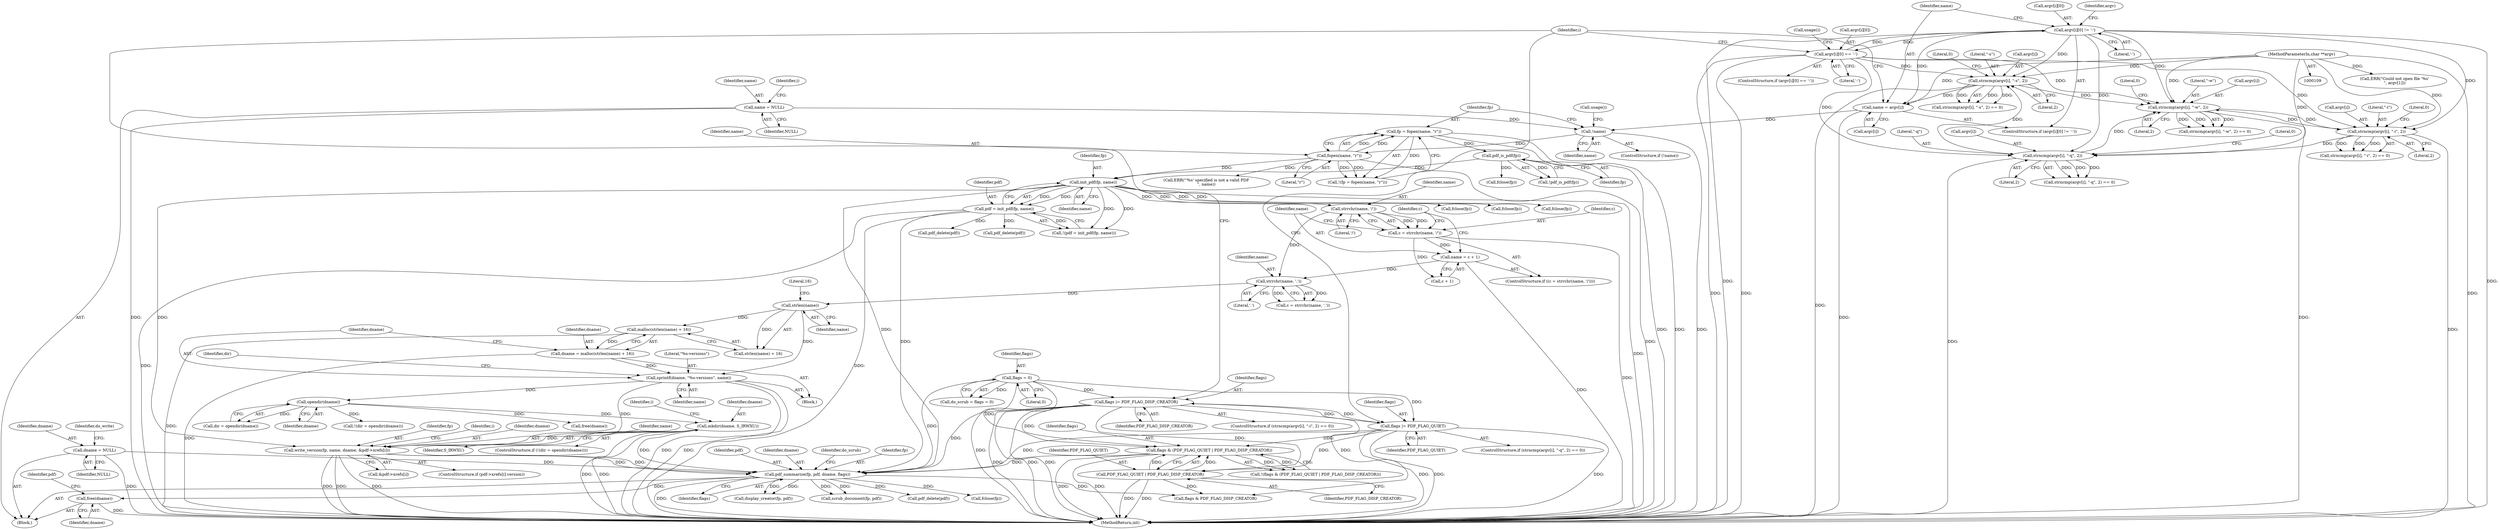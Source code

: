 digraph "0_pdfresurrect_0c4120fffa3dffe97b95c486a120eded82afe8a6@API" {
"1000432" [label="(Call,free(dname))"];
"1000413" [label="(Call,pdf_summarize(fp, pdf, dname, flags))"];
"1000403" [label="(Call,write_version(fp, name, dname, &pdf->xrefs[i]))"];
"1000262" [label="(Call,init_pdf(fp, name))"];
"1000247" [label="(Call,pdf_is_pdf(fp))"];
"1000230" [label="(Call,fp = fopen(name, \"r\"))"];
"1000232" [label="(Call,fopen(name, \"r\"))"];
"1000225" [label="(Call,!name)"];
"1000209" [label="(Call,name = argv[i])"];
"1000190" [label="(Call,strncmp(argv[i], \"-s\", 2))"];
"1000177" [label="(Call,strncmp(argv[i], \"-q\", 2))"];
"1000216" [label="(Call,argv[i][0] == '-')"];
"1000202" [label="(Call,argv[i][0] != '-')"];
"1000164" [label="(Call,strncmp(argv[i], \"-i\", 2))"];
"1000151" [label="(Call,strncmp(argv[i], \"-w\", 2))"];
"1000111" [label="(MethodParameterIn,char **argv)"];
"1000136" [label="(Call,name = NULL)"];
"1000356" [label="(Call,sprintf(dname, \"%s-versions\", name))"];
"1000349" [label="(Call,dname = malloc(strlen(name) + 16))"];
"1000351" [label="(Call,malloc(strlen(name) + 16))"];
"1000353" [label="(Call,strlen(name))"];
"1000342" [label="(Call,strrchr(name, '.'))"];
"1000331" [label="(Call,strrchr(name, '/'))"];
"1000334" [label="(Call,name = c + 1)"];
"1000329" [label="(Call,c = strrchr(name, '/'))"];
"1000366" [label="(Call,mkdir(dname, S_IRWXU))"];
"1000364" [label="(Call,opendir(dname))"];
"1000260" [label="(Call,pdf = init_pdf(fp, name))"];
"1000322" [label="(Call,dname = NULL)"];
"1000171" [label="(Call,flags |= PDF_FLAG_DISP_CREATOR)"];
"1000184" [label="(Call,flags |= PDF_FLAG_QUIET)"];
"1000133" [label="(Call,flags = 0)"];
"1000303" [label="(Call,flags & (PDF_FLAG_QUIET | PDF_FLAG_DISP_CREATOR))"];
"1000305" [label="(Call,PDF_FLAG_QUIET | PDF_FLAG_DISP_CREATOR)"];
"1000334" [label="(Call,name = c + 1)"];
"1000219" [label="(Identifier,argv)"];
"1000253" [label="(Call,fclose(fp))"];
"1000264" [label="(Identifier,name)"];
"1000211" [label="(Call,argv[i])"];
"1000246" [label="(Call,!pdf_is_pdf(fp))"];
"1000336" [label="(Call,c + 1)"];
"1000202" [label="(Call,argv[i][0] != '-')"];
"1000216" [label="(Call,argv[i][0] == '-')"];
"1000208" [label="(Literal,'-')"];
"1000333" [label="(Literal,'/')"];
"1000358" [label="(Literal,\"%s-versions\")"];
"1000224" [label="(ControlStructure,if (!name))"];
"1000263" [label="(Identifier,fp)"];
"1000201" [label="(ControlStructure,if (argv[i][0] != '-'))"];
"1000324" [label="(Identifier,NULL)"];
"1000435" [label="(Identifier,pdf)"];
"1000210" [label="(Identifier,name)"];
"1000427" [label="(Call,display_creator(fp, pdf))"];
"1000134" [label="(Identifier,flags)"];
"1000155" [label="(Literal,\"-w\")"];
"1000404" [label="(Identifier,fp)"];
"1000302" [label="(Call,!(flags & (PDF_FLAG_QUIET | PDF_FLAG_DISP_CREATOR)))"];
"1000209" [label="(Call,name = argv[i])"];
"1000332" [label="(Identifier,name)"];
"1000177" [label="(Call,strncmp(argv[i], \"-q\", 2))"];
"1000231" [label="(Identifier,fp)"];
"1000225" [label="(Call,!name)"];
"1000138" [label="(Identifier,NULL)"];
"1000331" [label="(Call,strrchr(name, '/'))"];
"1000342" [label="(Call,strrchr(name, '.'))"];
"1000343" [label="(Identifier,name)"];
"1000361" [label="(Call,!(dir = opendir(dname)))"];
"1000112" [label="(Block,)"];
"1000250" [label="(Call,ERR(\"'%s' specified is not a valid PDF\n\", name))"];
"1000195" [label="(Literal,2)"];
"1000151" [label="(Call,strncmp(argv[i], \"-w\", 2))"];
"1000357" [label="(Identifier,dname)"];
"1000306" [label="(Identifier,PDF_FLAG_QUIET)"];
"1000322" [label="(Call,dname = NULL)"];
"1000169" [label="(Literal,2)"];
"1000432" [label="(Call,free(dname))"];
"1000368" [label="(Identifier,S_IRWXU)"];
"1000172" [label="(Identifier,flags)"];
"1000366" [label="(Call,mkdir(dname, S_IRWXU))"];
"1000394" [label="(Identifier,i)"];
"1000173" [label="(Identifier,PDF_FLAG_DISP_CREATOR)"];
"1000226" [label="(Identifier,name)"];
"1000186" [label="(Identifier,PDF_FLAG_QUIET)"];
"1000176" [label="(Call,strncmp(argv[i], \"-q\", 2) == 0)"];
"1000352" [label="(Call,strlen(name) + 16)"];
"1000248" [label="(Identifier,fp)"];
"1000354" [label="(Identifier,name)"];
"1000136" [label="(Call,name = NULL)"];
"1000133" [label="(Call,flags = 0)"];
"1000184" [label="(Call,flags |= PDF_FLAG_QUIET)"];
"1000416" [label="(Identifier,dname)"];
"1000259" [label="(Call,!(pdf = init_pdf(fp, name)))"];
"1000318" [label="(Call,pdf_delete(pdf))"];
"1000351" [label="(Call,malloc(strlen(name) + 16))"];
"1000305" [label="(Call,PDF_FLAG_QUIET | PDF_FLAG_DISP_CREATOR)"];
"1000194" [label="(Literal,\"-s\")"];
"1000353" [label="(Call,strlen(name))"];
"1000367" [label="(Identifier,dname)"];
"1000335" [label="(Identifier,name)"];
"1000217" [label="(Call,argv[i][0])"];
"1000350" [label="(Identifier,dname)"];
"1000183" [label="(Literal,0)"];
"1000232" [label="(Call,fopen(name, \"r\"))"];
"1000111" [label="(MethodParameterIn,char **argv)"];
"1000165" [label="(Call,argv[i])"];
"1000323" [label="(Identifier,dname)"];
"1000307" [label="(Identifier,PDF_FLAG_DISP_CREATOR)"];
"1000162" [label="(ControlStructure,if (strncmp(argv[i], \"-i\", 2) == 0))"];
"1000419" [label="(Identifier,do_scrub)"];
"1000266" [label="(Call,fclose(fp))"];
"1000328" [label="(ControlStructure,if ((c = strrchr(name, '/'))))"];
"1000379" [label="(Call,pdf_delete(pdf))"];
"1000156" [label="(Literal,2)"];
"1000363" [label="(Identifier,dir)"];
"1000420" [label="(Call,scrub_document(fp, pdf))"];
"1000171" [label="(Call,flags |= PDF_FLAG_DISP_CREATOR)"];
"1000434" [label="(Call,pdf_delete(pdf))"];
"1000326" [label="(Identifier,do_write)"];
"1000247" [label="(Call,pdf_is_pdf(fp))"];
"1000189" [label="(Call,strncmp(argv[i], \"-s\", 2) == 0)"];
"1000303" [label="(Call,flags & (PDF_FLAG_QUIET | PDF_FLAG_DISP_CREATOR))"];
"1000414" [label="(Identifier,fp)"];
"1000260" [label="(Call,pdf = init_pdf(fp, name))"];
"1000147" [label="(Identifier,i)"];
"1000141" [label="(Identifier,i)"];
"1000215" [label="(ControlStructure,if (argv[i][0] == '-'))"];
"1000150" [label="(Call,strncmp(argv[i], \"-w\", 2) == 0)"];
"1000168" [label="(Literal,\"-i\")"];
"1000222" [label="(Literal,'-')"];
"1000355" [label="(Literal,16)"];
"1000373" [label="(Call,fclose(fp))"];
"1000340" [label="(Call,c = strrchr(name, '.'))"];
"1000430" [label="(Call,fclose(fp))"];
"1000417" [label="(Identifier,flags)"];
"1000227" [label="(Call,usage())"];
"1000191" [label="(Call,argv[i])"];
"1000344" [label="(Literal,'.')"];
"1000190" [label="(Call,strncmp(argv[i], \"-s\", 2))"];
"1000152" [label="(Call,argv[i])"];
"1000327" [label="(Block,)"];
"1000164" [label="(Call,strncmp(argv[i], \"-i\", 2))"];
"1000377" [label="(Call,free(dname))"];
"1000360" [label="(ControlStructure,if (!(dir = opendir(dname))))"];
"1000137" [label="(Identifier,name)"];
"1000316" [label="(Call,fclose(fp))"];
"1000362" [label="(Call,dir = opendir(dname))"];
"1000424" [label="(Call,flags & PDF_FLAG_DISP_CREATOR)"];
"1000403" [label="(Call,write_version(fp, name, dname, &pdf->xrefs[i]))"];
"1000406" [label="(Identifier,dname)"];
"1000341" [label="(Identifier,c)"];
"1000386" [label="(Identifier,i)"];
"1000170" [label="(Literal,0)"];
"1000175" [label="(ControlStructure,if (strncmp(argv[i], \"-q\", 2) == 0))"];
"1000359" [label="(Identifier,name)"];
"1000438" [label="(MethodReturn,int)"];
"1000163" [label="(Call,strncmp(argv[i], \"-i\", 2) == 0)"];
"1000349" [label="(Call,dname = malloc(strlen(name) + 16))"];
"1000203" [label="(Call,argv[i][0])"];
"1000356" [label="(Call,sprintf(dname, \"%s-versions\", name))"];
"1000230" [label="(Call,fp = fopen(name, \"r\"))"];
"1000262" [label="(Call,init_pdf(fp, name))"];
"1000395" [label="(ControlStructure,if (pdf->xrefs[i].version))"];
"1000364" [label="(Call,opendir(dname))"];
"1000157" [label="(Literal,0)"];
"1000413" [label="(Call,pdf_summarize(fp, pdf, dname, flags))"];
"1000185" [label="(Identifier,flags)"];
"1000433" [label="(Identifier,dname)"];
"1000236" [label="(Call,ERR(\"Could not open file '%s'\n\", argv[1]))"];
"1000407" [label="(Call,&pdf->xrefs[i])"];
"1000181" [label="(Literal,\"-q\")"];
"1000233" [label="(Identifier,name)"];
"1000135" [label="(Literal,0)"];
"1000415" [label="(Identifier,pdf)"];
"1000304" [label="(Identifier,flags)"];
"1000196" [label="(Literal,0)"];
"1000223" [label="(Call,usage())"];
"1000329" [label="(Call,c = strrchr(name, '/'))"];
"1000365" [label="(Identifier,dname)"];
"1000330" [label="(Identifier,c)"];
"1000178" [label="(Call,argv[i])"];
"1000405" [label="(Identifier,name)"];
"1000261" [label="(Identifier,pdf)"];
"1000131" [label="(Call,do_scrub = flags = 0)"];
"1000234" [label="(Literal,\"r\")"];
"1000182" [label="(Literal,2)"];
"1000229" [label="(Call,!(fp = fopen(name, \"r\")))"];
"1000432" -> "1000112"  [label="AST: "];
"1000432" -> "1000433"  [label="CFG: "];
"1000433" -> "1000432"  [label="AST: "];
"1000435" -> "1000432"  [label="CFG: "];
"1000432" -> "1000438"  [label="DDG: "];
"1000413" -> "1000432"  [label="DDG: "];
"1000413" -> "1000112"  [label="AST: "];
"1000413" -> "1000417"  [label="CFG: "];
"1000414" -> "1000413"  [label="AST: "];
"1000415" -> "1000413"  [label="AST: "];
"1000416" -> "1000413"  [label="AST: "];
"1000417" -> "1000413"  [label="AST: "];
"1000419" -> "1000413"  [label="CFG: "];
"1000413" -> "1000438"  [label="DDG: "];
"1000403" -> "1000413"  [label="DDG: "];
"1000403" -> "1000413"  [label="DDG: "];
"1000262" -> "1000413"  [label="DDG: "];
"1000260" -> "1000413"  [label="DDG: "];
"1000366" -> "1000413"  [label="DDG: "];
"1000322" -> "1000413"  [label="DDG: "];
"1000171" -> "1000413"  [label="DDG: "];
"1000184" -> "1000413"  [label="DDG: "];
"1000303" -> "1000413"  [label="DDG: "];
"1000133" -> "1000413"  [label="DDG: "];
"1000413" -> "1000420"  [label="DDG: "];
"1000413" -> "1000420"  [label="DDG: "];
"1000413" -> "1000424"  [label="DDG: "];
"1000413" -> "1000427"  [label="DDG: "];
"1000413" -> "1000427"  [label="DDG: "];
"1000413" -> "1000430"  [label="DDG: "];
"1000413" -> "1000434"  [label="DDG: "];
"1000403" -> "1000395"  [label="AST: "];
"1000403" -> "1000407"  [label="CFG: "];
"1000404" -> "1000403"  [label="AST: "];
"1000405" -> "1000403"  [label="AST: "];
"1000406" -> "1000403"  [label="AST: "];
"1000407" -> "1000403"  [label="AST: "];
"1000394" -> "1000403"  [label="CFG: "];
"1000403" -> "1000438"  [label="DDG: "];
"1000403" -> "1000438"  [label="DDG: "];
"1000403" -> "1000438"  [label="DDG: "];
"1000262" -> "1000403"  [label="DDG: "];
"1000356" -> "1000403"  [label="DDG: "];
"1000366" -> "1000403"  [label="DDG: "];
"1000262" -> "1000260"  [label="AST: "];
"1000262" -> "1000264"  [label="CFG: "];
"1000263" -> "1000262"  [label="AST: "];
"1000264" -> "1000262"  [label="AST: "];
"1000260" -> "1000262"  [label="CFG: "];
"1000262" -> "1000438"  [label="DDG: "];
"1000262" -> "1000259"  [label="DDG: "];
"1000262" -> "1000259"  [label="DDG: "];
"1000262" -> "1000260"  [label="DDG: "];
"1000262" -> "1000260"  [label="DDG: "];
"1000247" -> "1000262"  [label="DDG: "];
"1000232" -> "1000262"  [label="DDG: "];
"1000262" -> "1000266"  [label="DDG: "];
"1000262" -> "1000316"  [label="DDG: "];
"1000262" -> "1000331"  [label="DDG: "];
"1000262" -> "1000373"  [label="DDG: "];
"1000247" -> "1000246"  [label="AST: "];
"1000247" -> "1000248"  [label="CFG: "];
"1000248" -> "1000247"  [label="AST: "];
"1000246" -> "1000247"  [label="CFG: "];
"1000247" -> "1000246"  [label="DDG: "];
"1000230" -> "1000247"  [label="DDG: "];
"1000247" -> "1000253"  [label="DDG: "];
"1000230" -> "1000229"  [label="AST: "];
"1000230" -> "1000232"  [label="CFG: "];
"1000231" -> "1000230"  [label="AST: "];
"1000232" -> "1000230"  [label="AST: "];
"1000229" -> "1000230"  [label="CFG: "];
"1000230" -> "1000438"  [label="DDG: "];
"1000230" -> "1000438"  [label="DDG: "];
"1000230" -> "1000229"  [label="DDG: "];
"1000232" -> "1000230"  [label="DDG: "];
"1000232" -> "1000230"  [label="DDG: "];
"1000232" -> "1000234"  [label="CFG: "];
"1000233" -> "1000232"  [label="AST: "];
"1000234" -> "1000232"  [label="AST: "];
"1000232" -> "1000438"  [label="DDG: "];
"1000232" -> "1000229"  [label="DDG: "];
"1000232" -> "1000229"  [label="DDG: "];
"1000225" -> "1000232"  [label="DDG: "];
"1000232" -> "1000250"  [label="DDG: "];
"1000225" -> "1000224"  [label="AST: "];
"1000225" -> "1000226"  [label="CFG: "];
"1000226" -> "1000225"  [label="AST: "];
"1000227" -> "1000225"  [label="CFG: "];
"1000231" -> "1000225"  [label="CFG: "];
"1000225" -> "1000438"  [label="DDG: "];
"1000209" -> "1000225"  [label="DDG: "];
"1000136" -> "1000225"  [label="DDG: "];
"1000209" -> "1000201"  [label="AST: "];
"1000209" -> "1000211"  [label="CFG: "];
"1000210" -> "1000209"  [label="AST: "];
"1000211" -> "1000209"  [label="AST: "];
"1000147" -> "1000209"  [label="CFG: "];
"1000209" -> "1000438"  [label="DDG: "];
"1000190" -> "1000209"  [label="DDG: "];
"1000202" -> "1000209"  [label="DDG: "];
"1000111" -> "1000209"  [label="DDG: "];
"1000190" -> "1000189"  [label="AST: "];
"1000190" -> "1000195"  [label="CFG: "];
"1000191" -> "1000190"  [label="AST: "];
"1000194" -> "1000190"  [label="AST: "];
"1000195" -> "1000190"  [label="AST: "];
"1000196" -> "1000190"  [label="CFG: "];
"1000190" -> "1000438"  [label="DDG: "];
"1000190" -> "1000151"  [label="DDG: "];
"1000190" -> "1000189"  [label="DDG: "];
"1000190" -> "1000189"  [label="DDG: "];
"1000190" -> "1000189"  [label="DDG: "];
"1000177" -> "1000190"  [label="DDG: "];
"1000216" -> "1000190"  [label="DDG: "];
"1000202" -> "1000190"  [label="DDG: "];
"1000111" -> "1000190"  [label="DDG: "];
"1000177" -> "1000176"  [label="AST: "];
"1000177" -> "1000182"  [label="CFG: "];
"1000178" -> "1000177"  [label="AST: "];
"1000181" -> "1000177"  [label="AST: "];
"1000182" -> "1000177"  [label="AST: "];
"1000183" -> "1000177"  [label="CFG: "];
"1000177" -> "1000438"  [label="DDG: "];
"1000177" -> "1000151"  [label="DDG: "];
"1000177" -> "1000176"  [label="DDG: "];
"1000177" -> "1000176"  [label="DDG: "];
"1000177" -> "1000176"  [label="DDG: "];
"1000216" -> "1000177"  [label="DDG: "];
"1000202" -> "1000177"  [label="DDG: "];
"1000164" -> "1000177"  [label="DDG: "];
"1000111" -> "1000177"  [label="DDG: "];
"1000216" -> "1000215"  [label="AST: "];
"1000216" -> "1000222"  [label="CFG: "];
"1000217" -> "1000216"  [label="AST: "];
"1000222" -> "1000216"  [label="AST: "];
"1000223" -> "1000216"  [label="CFG: "];
"1000147" -> "1000216"  [label="CFG: "];
"1000216" -> "1000438"  [label="DDG: "];
"1000216" -> "1000438"  [label="DDG: "];
"1000216" -> "1000151"  [label="DDG: "];
"1000216" -> "1000164"  [label="DDG: "];
"1000216" -> "1000202"  [label="DDG: "];
"1000202" -> "1000216"  [label="DDG: "];
"1000202" -> "1000201"  [label="AST: "];
"1000202" -> "1000208"  [label="CFG: "];
"1000203" -> "1000202"  [label="AST: "];
"1000208" -> "1000202"  [label="AST: "];
"1000210" -> "1000202"  [label="CFG: "];
"1000219" -> "1000202"  [label="CFG: "];
"1000202" -> "1000438"  [label="DDG: "];
"1000202" -> "1000438"  [label="DDG: "];
"1000202" -> "1000151"  [label="DDG: "];
"1000202" -> "1000164"  [label="DDG: "];
"1000164" -> "1000163"  [label="AST: "];
"1000164" -> "1000169"  [label="CFG: "];
"1000165" -> "1000164"  [label="AST: "];
"1000168" -> "1000164"  [label="AST: "];
"1000169" -> "1000164"  [label="AST: "];
"1000170" -> "1000164"  [label="CFG: "];
"1000164" -> "1000438"  [label="DDG: "];
"1000164" -> "1000151"  [label="DDG: "];
"1000164" -> "1000163"  [label="DDG: "];
"1000164" -> "1000163"  [label="DDG: "];
"1000164" -> "1000163"  [label="DDG: "];
"1000151" -> "1000164"  [label="DDG: "];
"1000111" -> "1000164"  [label="DDG: "];
"1000151" -> "1000150"  [label="AST: "];
"1000151" -> "1000156"  [label="CFG: "];
"1000152" -> "1000151"  [label="AST: "];
"1000155" -> "1000151"  [label="AST: "];
"1000156" -> "1000151"  [label="AST: "];
"1000157" -> "1000151"  [label="CFG: "];
"1000151" -> "1000438"  [label="DDG: "];
"1000151" -> "1000150"  [label="DDG: "];
"1000151" -> "1000150"  [label="DDG: "];
"1000151" -> "1000150"  [label="DDG: "];
"1000111" -> "1000151"  [label="DDG: "];
"1000111" -> "1000109"  [label="AST: "];
"1000111" -> "1000438"  [label="DDG: "];
"1000111" -> "1000236"  [label="DDG: "];
"1000136" -> "1000112"  [label="AST: "];
"1000136" -> "1000138"  [label="CFG: "];
"1000137" -> "1000136"  [label="AST: "];
"1000138" -> "1000136"  [label="AST: "];
"1000141" -> "1000136"  [label="CFG: "];
"1000136" -> "1000438"  [label="DDG: "];
"1000356" -> "1000327"  [label="AST: "];
"1000356" -> "1000359"  [label="CFG: "];
"1000357" -> "1000356"  [label="AST: "];
"1000358" -> "1000356"  [label="AST: "];
"1000359" -> "1000356"  [label="AST: "];
"1000363" -> "1000356"  [label="CFG: "];
"1000356" -> "1000438"  [label="DDG: "];
"1000356" -> "1000438"  [label="DDG: "];
"1000349" -> "1000356"  [label="DDG: "];
"1000353" -> "1000356"  [label="DDG: "];
"1000356" -> "1000364"  [label="DDG: "];
"1000349" -> "1000327"  [label="AST: "];
"1000349" -> "1000351"  [label="CFG: "];
"1000350" -> "1000349"  [label="AST: "];
"1000351" -> "1000349"  [label="AST: "];
"1000357" -> "1000349"  [label="CFG: "];
"1000349" -> "1000438"  [label="DDG: "];
"1000351" -> "1000349"  [label="DDG: "];
"1000351" -> "1000352"  [label="CFG: "];
"1000352" -> "1000351"  [label="AST: "];
"1000351" -> "1000438"  [label="DDG: "];
"1000353" -> "1000351"  [label="DDG: "];
"1000353" -> "1000352"  [label="AST: "];
"1000353" -> "1000354"  [label="CFG: "];
"1000354" -> "1000353"  [label="AST: "];
"1000355" -> "1000353"  [label="CFG: "];
"1000353" -> "1000352"  [label="DDG: "];
"1000342" -> "1000353"  [label="DDG: "];
"1000342" -> "1000340"  [label="AST: "];
"1000342" -> "1000344"  [label="CFG: "];
"1000343" -> "1000342"  [label="AST: "];
"1000344" -> "1000342"  [label="AST: "];
"1000340" -> "1000342"  [label="CFG: "];
"1000342" -> "1000340"  [label="DDG: "];
"1000342" -> "1000340"  [label="DDG: "];
"1000331" -> "1000342"  [label="DDG: "];
"1000334" -> "1000342"  [label="DDG: "];
"1000331" -> "1000329"  [label="AST: "];
"1000331" -> "1000333"  [label="CFG: "];
"1000332" -> "1000331"  [label="AST: "];
"1000333" -> "1000331"  [label="AST: "];
"1000329" -> "1000331"  [label="CFG: "];
"1000331" -> "1000329"  [label="DDG: "];
"1000331" -> "1000329"  [label="DDG: "];
"1000334" -> "1000328"  [label="AST: "];
"1000334" -> "1000336"  [label="CFG: "];
"1000335" -> "1000334"  [label="AST: "];
"1000336" -> "1000334"  [label="AST: "];
"1000341" -> "1000334"  [label="CFG: "];
"1000334" -> "1000438"  [label="DDG: "];
"1000329" -> "1000334"  [label="DDG: "];
"1000329" -> "1000328"  [label="AST: "];
"1000330" -> "1000329"  [label="AST: "];
"1000335" -> "1000329"  [label="CFG: "];
"1000341" -> "1000329"  [label="CFG: "];
"1000329" -> "1000438"  [label="DDG: "];
"1000329" -> "1000336"  [label="DDG: "];
"1000366" -> "1000360"  [label="AST: "];
"1000366" -> "1000368"  [label="CFG: "];
"1000367" -> "1000366"  [label="AST: "];
"1000368" -> "1000366"  [label="AST: "];
"1000386" -> "1000366"  [label="CFG: "];
"1000366" -> "1000438"  [label="DDG: "];
"1000366" -> "1000438"  [label="DDG: "];
"1000364" -> "1000366"  [label="DDG: "];
"1000364" -> "1000362"  [label="AST: "];
"1000364" -> "1000365"  [label="CFG: "];
"1000365" -> "1000364"  [label="AST: "];
"1000362" -> "1000364"  [label="CFG: "];
"1000364" -> "1000361"  [label="DDG: "];
"1000364" -> "1000362"  [label="DDG: "];
"1000364" -> "1000377"  [label="DDG: "];
"1000260" -> "1000259"  [label="AST: "];
"1000261" -> "1000260"  [label="AST: "];
"1000259" -> "1000260"  [label="CFG: "];
"1000260" -> "1000438"  [label="DDG: "];
"1000260" -> "1000438"  [label="DDG: "];
"1000260" -> "1000259"  [label="DDG: "];
"1000260" -> "1000318"  [label="DDG: "];
"1000260" -> "1000379"  [label="DDG: "];
"1000322" -> "1000112"  [label="AST: "];
"1000322" -> "1000324"  [label="CFG: "];
"1000323" -> "1000322"  [label="AST: "];
"1000324" -> "1000322"  [label="AST: "];
"1000326" -> "1000322"  [label="CFG: "];
"1000322" -> "1000438"  [label="DDG: "];
"1000171" -> "1000162"  [label="AST: "];
"1000171" -> "1000173"  [label="CFG: "];
"1000172" -> "1000171"  [label="AST: "];
"1000173" -> "1000171"  [label="AST: "];
"1000147" -> "1000171"  [label="CFG: "];
"1000171" -> "1000438"  [label="DDG: "];
"1000171" -> "1000438"  [label="DDG: "];
"1000171" -> "1000438"  [label="DDG: "];
"1000184" -> "1000171"  [label="DDG: "];
"1000133" -> "1000171"  [label="DDG: "];
"1000171" -> "1000184"  [label="DDG: "];
"1000171" -> "1000303"  [label="DDG: "];
"1000171" -> "1000305"  [label="DDG: "];
"1000171" -> "1000424"  [label="DDG: "];
"1000184" -> "1000175"  [label="AST: "];
"1000184" -> "1000186"  [label="CFG: "];
"1000185" -> "1000184"  [label="AST: "];
"1000186" -> "1000184"  [label="AST: "];
"1000147" -> "1000184"  [label="CFG: "];
"1000184" -> "1000438"  [label="DDG: "];
"1000184" -> "1000438"  [label="DDG: "];
"1000184" -> "1000438"  [label="DDG: "];
"1000133" -> "1000184"  [label="DDG: "];
"1000184" -> "1000303"  [label="DDG: "];
"1000184" -> "1000305"  [label="DDG: "];
"1000133" -> "1000131"  [label="AST: "];
"1000133" -> "1000135"  [label="CFG: "];
"1000134" -> "1000133"  [label="AST: "];
"1000135" -> "1000133"  [label="AST: "];
"1000131" -> "1000133"  [label="CFG: "];
"1000133" -> "1000438"  [label="DDG: "];
"1000133" -> "1000131"  [label="DDG: "];
"1000133" -> "1000303"  [label="DDG: "];
"1000303" -> "1000302"  [label="AST: "];
"1000303" -> "1000305"  [label="CFG: "];
"1000304" -> "1000303"  [label="AST: "];
"1000305" -> "1000303"  [label="AST: "];
"1000302" -> "1000303"  [label="CFG: "];
"1000303" -> "1000438"  [label="DDG: "];
"1000303" -> "1000438"  [label="DDG: "];
"1000303" -> "1000302"  [label="DDG: "];
"1000303" -> "1000302"  [label="DDG: "];
"1000305" -> "1000303"  [label="DDG: "];
"1000305" -> "1000303"  [label="DDG: "];
"1000305" -> "1000307"  [label="CFG: "];
"1000306" -> "1000305"  [label="AST: "];
"1000307" -> "1000305"  [label="AST: "];
"1000305" -> "1000438"  [label="DDG: "];
"1000305" -> "1000438"  [label="DDG: "];
"1000305" -> "1000424"  [label="DDG: "];
}
